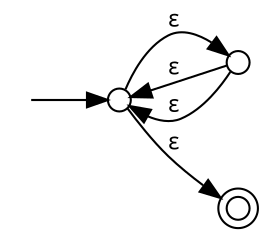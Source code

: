 digraph NFA {
	graph [fontname=Palatino, fontsize=11, rankdir="LR", margin=0
	      compound="true"];
	node [fontname=Palatino, fontsize=11, width="0.15", height="0.15"];
	edge [fontname="Palatino sans serif", fontsize=11];

	0 [shape=point, style=invis]
	1 [shape=circle, label=""]
	2 [shape=circle, label=""]
	3 [shape=doublecircle, label=""]

	0 -> 1 [label=""]

	1 -> 2 [label="&#949;"]
	
	2 -> 1 [label="&#949;"]
	2 -> 1 [label="&#949;"]

	1 -> 3 [label="&#949;"]
}
